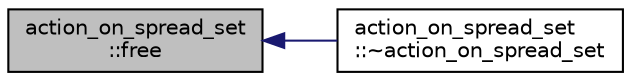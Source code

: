 digraph "action_on_spread_set::free"
{
  edge [fontname="Helvetica",fontsize="10",labelfontname="Helvetica",labelfontsize="10"];
  node [fontname="Helvetica",fontsize="10",shape=record];
  rankdir="LR";
  Node511 [label="action_on_spread_set\l::free",height=0.2,width=0.4,color="black", fillcolor="grey75", style="filled", fontcolor="black"];
  Node511 -> Node512 [dir="back",color="midnightblue",fontsize="10",style="solid",fontname="Helvetica"];
  Node512 [label="action_on_spread_set\l::~action_on_spread_set",height=0.2,width=0.4,color="black", fillcolor="white", style="filled",URL="$d2/d7a/classaction__on__spread__set.html#aaf42a542a1e5cf6a6735dfdf35a9d29e"];
}
